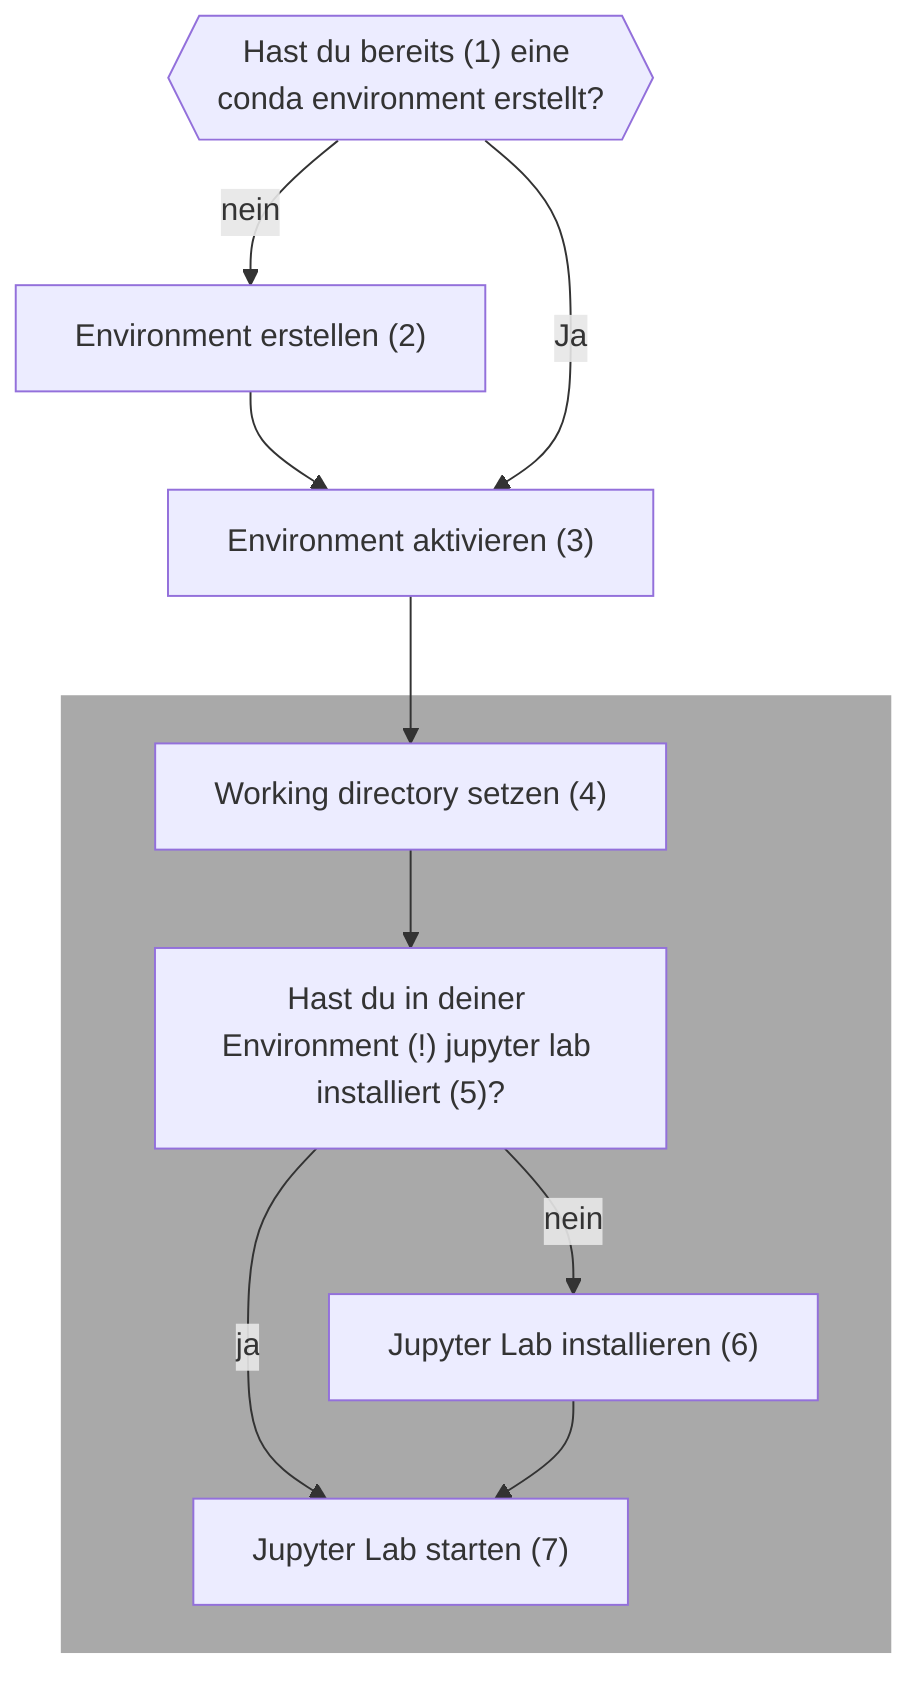%%{init: {'themeVariables': { 'clusterBkg': '#A9A9A9', 'clusterBorder': '#FFFFFF'}}}%%
graph TB
    H{{"Hast du bereits (1) eine conda environment erstellt?"}}
    H --nein--> I["Environment erstellen (2)"]
    I --> J["Environment aktivieren (3)"]
    J --> V["Working directory setzen (4)"]
    H --Ja--> J
    subgraph G[" "]
    V --> K["Hast du in deiner Environment (!) jupyter lab installiert (5)?"]
    K --ja--> L["Jupyter Lab starten (7)"]
    K --nein--> M["Jupyter Lab installieren (6)"]
    M --> L
    end